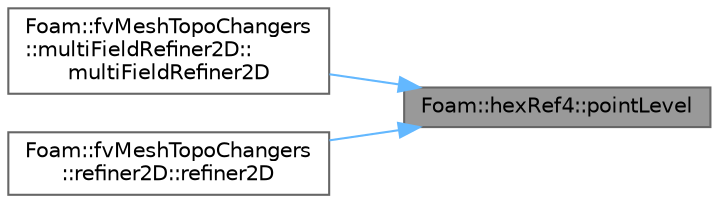 digraph "Foam::hexRef4::pointLevel"
{
 // LATEX_PDF_SIZE
  bgcolor="transparent";
  edge [fontname=Helvetica,fontsize=10,labelfontname=Helvetica,labelfontsize=10];
  node [fontname=Helvetica,fontsize=10,shape=box,height=0.2,width=0.4];
  rankdir="RL";
  Node1 [id="Node000001",label="Foam::hexRef4::pointLevel",height=0.2,width=0.4,color="gray40", fillcolor="grey60", style="filled", fontcolor="black",tooltip=" "];
  Node1 -> Node2 [id="edge1_Node000001_Node000002",dir="back",color="steelblue1",style="solid",tooltip=" "];
  Node2 [id="Node000002",label="Foam::fvMeshTopoChangers\l::multiFieldRefiner2D::\lmultiFieldRefiner2D",height=0.2,width=0.4,color="grey40", fillcolor="white", style="filled",URL="$classFoam_1_1fvMeshTopoChangers_1_1multiFieldRefiner2D.html#a59e08004965a78ddf98ab6caf35f511c",tooltip=" "];
  Node1 -> Node3 [id="edge2_Node000001_Node000003",dir="back",color="steelblue1",style="solid",tooltip=" "];
  Node3 [id="Node000003",label="Foam::fvMeshTopoChangers\l::refiner2D::refiner2D",height=0.2,width=0.4,color="grey40", fillcolor="white", style="filled",URL="$classFoam_1_1fvMeshTopoChangers_1_1refiner2D.html#a5801e4b71cf2a98d66a6e8cce068753c",tooltip=" "];
}
